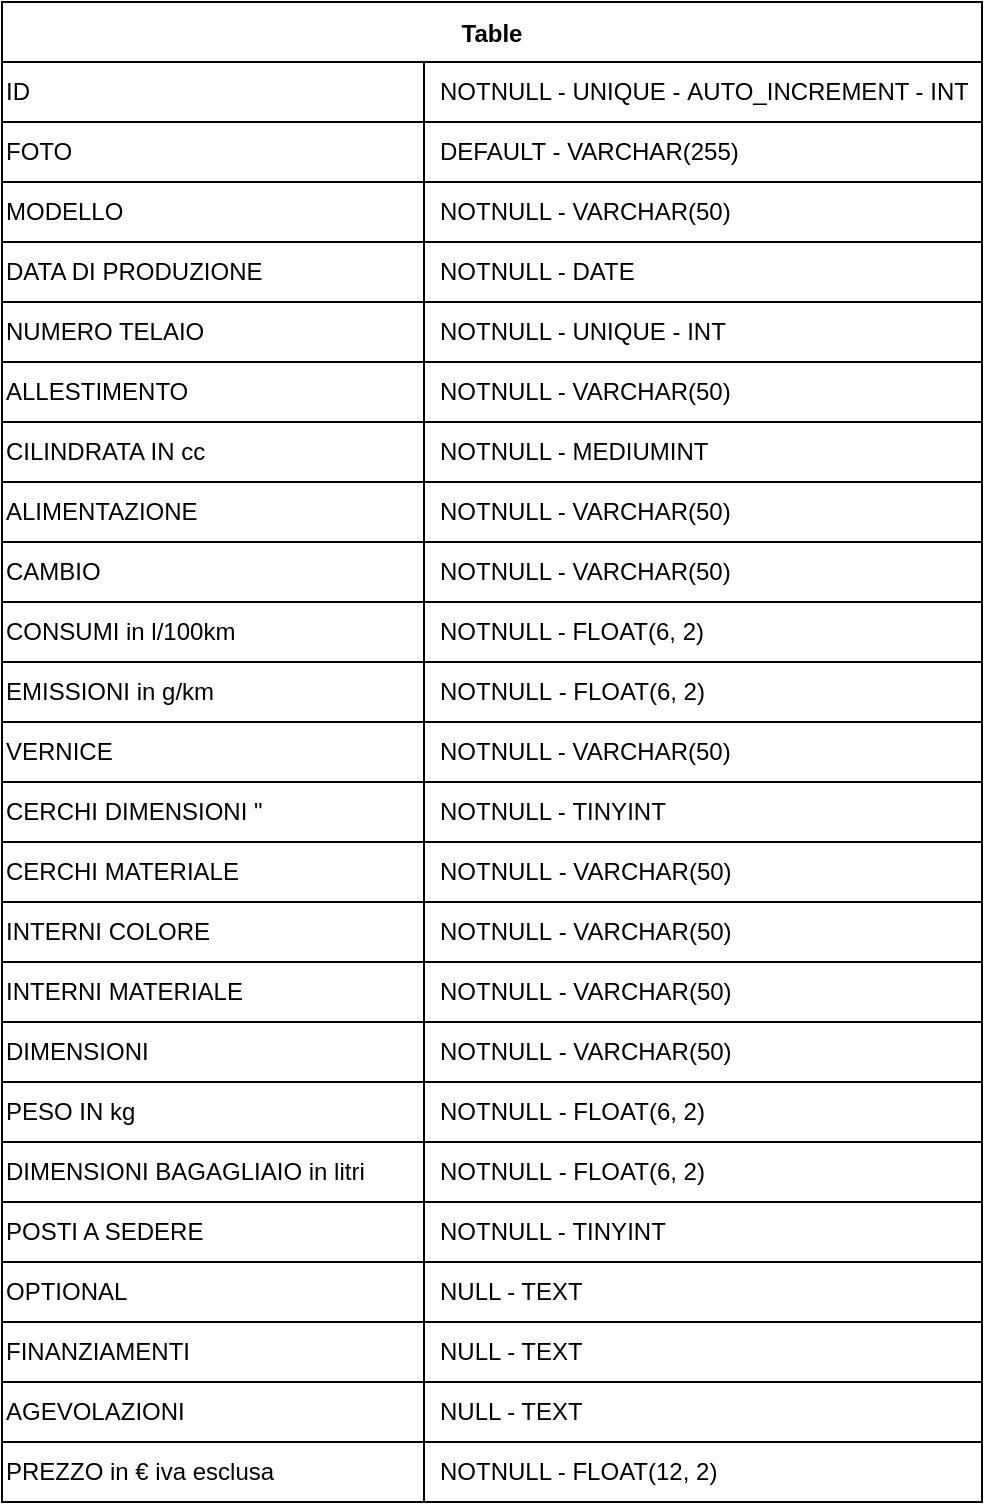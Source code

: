 <mxfile version="15.8.0" type="device"><diagram id="nkRzPwivoY5tgRGmEx8v" name="Page-1"><mxGraphModel dx="1038" dy="489" grid="1" gridSize="10" guides="1" tooltips="1" connect="1" arrows="1" fold="1" page="1" pageScale="1" pageWidth="827" pageHeight="1169" math="0" shadow="0"><root><mxCell id="0"/><mxCell id="1" parent="0"/><mxCell id="K5XcO-6JeSQdFcYTrOZC-151" value="Table" style="shape=table;startSize=30;container=1;collapsible=0;childLayout=tableLayout;fixedRows=1;rowLines=0;fontStyle=1;align=center;pointerEvents=1;labelBackgroundColor=#FFFFFF;" vertex="1" parent="1"><mxGeometry x="169" y="30" width="490" height="750" as="geometry"/></mxCell><mxCell id="K5XcO-6JeSQdFcYTrOZC-152" value="" style="shape=partialRectangle;html=1;whiteSpace=wrap;collapsible=0;dropTarget=0;pointerEvents=1;fillColor=none;top=0;left=0;bottom=1;right=0;points=[[0,0.5],[1,0.5]];portConstraint=eastwest;labelBackgroundColor=#FFFF99;" vertex="1" parent="K5XcO-6JeSQdFcYTrOZC-151"><mxGeometry y="30" width="490" height="30" as="geometry"/></mxCell><mxCell id="K5XcO-6JeSQdFcYTrOZC-153" value="ID" style="shape=partialRectangle;html=1;whiteSpace=wrap;connectable=0;fillColor=none;top=0;left=0;bottom=0;right=0;overflow=hidden;pointerEvents=1;labelBackgroundColor=#FFFFFF;align=left;" vertex="1" parent="K5XcO-6JeSQdFcYTrOZC-152"><mxGeometry width="211" height="30" as="geometry"><mxRectangle width="211" height="30" as="alternateBounds"/></mxGeometry></mxCell><mxCell id="K5XcO-6JeSQdFcYTrOZC-154" value="NOTNULL -&amp;nbsp;UNIQUE -&amp;nbsp;AUTO_INCREMENT - INT" style="shape=partialRectangle;html=1;whiteSpace=wrap;connectable=0;fillColor=none;top=0;left=0;bottom=0;right=0;align=left;spacingLeft=6;overflow=hidden;pointerEvents=1;labelBackgroundColor=#FFFFFF;" vertex="1" parent="K5XcO-6JeSQdFcYTrOZC-152"><mxGeometry x="211" width="279" height="30" as="geometry"><mxRectangle width="279" height="30" as="alternateBounds"/></mxGeometry></mxCell><mxCell id="K5XcO-6JeSQdFcYTrOZC-161" value="" style="shape=partialRectangle;html=1;whiteSpace=wrap;collapsible=0;dropTarget=0;pointerEvents=1;fillColor=none;top=0;left=0;bottom=1;right=0;points=[[0,0.5],[1,0.5]];portConstraint=eastwest;labelBackgroundColor=#FFFF99;" vertex="1" parent="K5XcO-6JeSQdFcYTrOZC-151"><mxGeometry y="60" width="490" height="30" as="geometry"/></mxCell><mxCell id="K5XcO-6JeSQdFcYTrOZC-162" value="FOTO" style="shape=partialRectangle;html=1;whiteSpace=wrap;connectable=0;fillColor=none;top=0;left=0;bottom=0;right=0;overflow=hidden;pointerEvents=1;labelBackgroundColor=#FFFFFF;align=left;" vertex="1" parent="K5XcO-6JeSQdFcYTrOZC-161"><mxGeometry width="211" height="30" as="geometry"><mxRectangle width="211" height="30" as="alternateBounds"/></mxGeometry></mxCell><mxCell id="K5XcO-6JeSQdFcYTrOZC-163" value="DEFAULT - VARCHAR(255)" style="shape=partialRectangle;html=1;whiteSpace=wrap;connectable=0;fillColor=none;top=0;left=0;bottom=0;right=0;align=left;spacingLeft=6;overflow=hidden;pointerEvents=1;labelBackgroundColor=#FFFFFF;" vertex="1" parent="K5XcO-6JeSQdFcYTrOZC-161"><mxGeometry x="211" width="279" height="30" as="geometry"><mxRectangle width="279" height="30" as="alternateBounds"/></mxGeometry></mxCell><mxCell id="K5XcO-6JeSQdFcYTrOZC-164" value="" style="shape=partialRectangle;html=1;whiteSpace=wrap;collapsible=0;dropTarget=0;pointerEvents=1;fillColor=none;top=0;left=0;bottom=1;right=0;points=[[0,0.5],[1,0.5]];portConstraint=eastwest;labelBackgroundColor=#FFFF99;" vertex="1" parent="K5XcO-6JeSQdFcYTrOZC-151"><mxGeometry y="90" width="490" height="30" as="geometry"/></mxCell><mxCell id="K5XcO-6JeSQdFcYTrOZC-165" value="MODELLO" style="shape=partialRectangle;html=1;whiteSpace=wrap;connectable=0;fillColor=none;top=0;left=0;bottom=0;right=0;overflow=hidden;pointerEvents=1;labelBackgroundColor=#FFFFFF;align=left;" vertex="1" parent="K5XcO-6JeSQdFcYTrOZC-164"><mxGeometry width="211" height="30" as="geometry"><mxRectangle width="211" height="30" as="alternateBounds"/></mxGeometry></mxCell><mxCell id="K5XcO-6JeSQdFcYTrOZC-166" value="NOTNULL -&amp;nbsp;VARCHAR(50)" style="shape=partialRectangle;html=1;whiteSpace=wrap;connectable=0;fillColor=none;top=0;left=0;bottom=0;right=0;align=left;spacingLeft=6;overflow=hidden;pointerEvents=1;labelBackgroundColor=#FFFFFF;" vertex="1" parent="K5XcO-6JeSQdFcYTrOZC-164"><mxGeometry x="211" width="279" height="30" as="geometry"><mxRectangle width="279" height="30" as="alternateBounds"/></mxGeometry></mxCell><mxCell id="K5XcO-6JeSQdFcYTrOZC-184" value="" style="shape=partialRectangle;html=1;whiteSpace=wrap;collapsible=0;dropTarget=0;pointerEvents=1;fillColor=none;top=0;left=0;bottom=1;right=0;points=[[0,0.5],[1,0.5]];portConstraint=eastwest;labelBackgroundColor=#FFFF99;" vertex="1" parent="K5XcO-6JeSQdFcYTrOZC-151"><mxGeometry y="120" width="490" height="30" as="geometry"/></mxCell><mxCell id="K5XcO-6JeSQdFcYTrOZC-185" value="DATA DI PRODUZIONE" style="shape=partialRectangle;html=1;whiteSpace=wrap;connectable=0;fillColor=none;top=0;left=0;bottom=0;right=0;overflow=hidden;pointerEvents=1;labelBackgroundColor=#FFFFFF;align=left;" vertex="1" parent="K5XcO-6JeSQdFcYTrOZC-184"><mxGeometry width="211" height="30" as="geometry"><mxRectangle width="211" height="30" as="alternateBounds"/></mxGeometry></mxCell><mxCell id="K5XcO-6JeSQdFcYTrOZC-186" value="NOTNULL -&amp;nbsp;DATE" style="shape=partialRectangle;html=1;whiteSpace=wrap;connectable=0;fillColor=none;top=0;left=0;bottom=0;right=0;align=left;spacingLeft=6;overflow=hidden;pointerEvents=1;labelBackgroundColor=#FFFFFF;" vertex="1" parent="K5XcO-6JeSQdFcYTrOZC-184"><mxGeometry x="211" width="279" height="30" as="geometry"><mxRectangle width="279" height="30" as="alternateBounds"/></mxGeometry></mxCell><mxCell id="K5XcO-6JeSQdFcYTrOZC-187" value="" style="shape=partialRectangle;html=1;whiteSpace=wrap;collapsible=0;dropTarget=0;pointerEvents=1;fillColor=none;top=0;left=0;bottom=1;right=0;points=[[0,0.5],[1,0.5]];portConstraint=eastwest;labelBackgroundColor=#FFFF99;" vertex="1" parent="K5XcO-6JeSQdFcYTrOZC-151"><mxGeometry y="150" width="490" height="30" as="geometry"/></mxCell><mxCell id="K5XcO-6JeSQdFcYTrOZC-188" value="NUMERO TELAIO" style="shape=partialRectangle;html=1;whiteSpace=wrap;connectable=0;fillColor=none;top=0;left=0;bottom=0;right=0;overflow=hidden;pointerEvents=1;labelBackgroundColor=#FFFFFF;align=left;" vertex="1" parent="K5XcO-6JeSQdFcYTrOZC-187"><mxGeometry width="211" height="30" as="geometry"><mxRectangle width="211" height="30" as="alternateBounds"/></mxGeometry></mxCell><mxCell id="K5XcO-6JeSQdFcYTrOZC-189" value="NOTNULL -&amp;nbsp;UNIQUE - INT" style="shape=partialRectangle;html=1;whiteSpace=wrap;connectable=0;fillColor=none;top=0;left=0;bottom=0;right=0;align=left;spacingLeft=6;overflow=hidden;pointerEvents=1;labelBackgroundColor=#FFFFFF;" vertex="1" parent="K5XcO-6JeSQdFcYTrOZC-187"><mxGeometry x="211" width="279" height="30" as="geometry"><mxRectangle width="279" height="30" as="alternateBounds"/></mxGeometry></mxCell><mxCell id="K5XcO-6JeSQdFcYTrOZC-190" value="" style="shape=partialRectangle;html=1;whiteSpace=wrap;collapsible=0;dropTarget=0;pointerEvents=1;fillColor=none;top=0;left=0;bottom=1;right=0;points=[[0,0.5],[1,0.5]];portConstraint=eastwest;labelBackgroundColor=#FFFF99;" vertex="1" parent="K5XcO-6JeSQdFcYTrOZC-151"><mxGeometry y="180" width="490" height="30" as="geometry"/></mxCell><mxCell id="K5XcO-6JeSQdFcYTrOZC-191" value="ALLESTIMENTO" style="shape=partialRectangle;html=1;whiteSpace=wrap;connectable=0;fillColor=none;top=0;left=0;bottom=0;right=0;overflow=hidden;pointerEvents=1;labelBackgroundColor=#FFFFFF;align=left;" vertex="1" parent="K5XcO-6JeSQdFcYTrOZC-190"><mxGeometry width="211" height="30" as="geometry"><mxRectangle width="211" height="30" as="alternateBounds"/></mxGeometry></mxCell><mxCell id="K5XcO-6JeSQdFcYTrOZC-192" value="NOTNULL - VARCHAR(50)" style="shape=partialRectangle;html=1;whiteSpace=wrap;connectable=0;fillColor=none;top=0;left=0;bottom=0;right=0;align=left;spacingLeft=6;overflow=hidden;pointerEvents=1;labelBackgroundColor=#FFFFFF;" vertex="1" parent="K5XcO-6JeSQdFcYTrOZC-190"><mxGeometry x="211" width="279" height="30" as="geometry"><mxRectangle width="279" height="30" as="alternateBounds"/></mxGeometry></mxCell><mxCell id="K5XcO-6JeSQdFcYTrOZC-193" value="" style="shape=partialRectangle;html=1;whiteSpace=wrap;collapsible=0;dropTarget=0;pointerEvents=1;fillColor=none;top=0;left=0;bottom=1;right=0;points=[[0,0.5],[1,0.5]];portConstraint=eastwest;labelBackgroundColor=#FFFF99;" vertex="1" parent="K5XcO-6JeSQdFcYTrOZC-151"><mxGeometry y="210" width="490" height="30" as="geometry"/></mxCell><mxCell id="K5XcO-6JeSQdFcYTrOZC-194" value="CILINDRATA IN cc" style="shape=partialRectangle;html=1;whiteSpace=wrap;connectable=0;fillColor=none;top=0;left=0;bottom=0;right=0;overflow=hidden;pointerEvents=1;labelBackgroundColor=#FFFFFF;align=left;" vertex="1" parent="K5XcO-6JeSQdFcYTrOZC-193"><mxGeometry width="211" height="30" as="geometry"><mxRectangle width="211" height="30" as="alternateBounds"/></mxGeometry></mxCell><mxCell id="K5XcO-6JeSQdFcYTrOZC-195" value="NOTNULL - MEDIUMINT" style="shape=partialRectangle;html=1;whiteSpace=wrap;connectable=0;fillColor=none;top=0;left=0;bottom=0;right=0;align=left;spacingLeft=6;overflow=hidden;pointerEvents=1;labelBackgroundColor=#FFFFFF;" vertex="1" parent="K5XcO-6JeSQdFcYTrOZC-193"><mxGeometry x="211" width="279" height="30" as="geometry"><mxRectangle width="279" height="30" as="alternateBounds"/></mxGeometry></mxCell><mxCell id="K5XcO-6JeSQdFcYTrOZC-202" value="" style="shape=partialRectangle;html=1;whiteSpace=wrap;collapsible=0;dropTarget=0;pointerEvents=1;fillColor=none;top=0;left=0;bottom=1;right=0;points=[[0,0.5],[1,0.5]];portConstraint=eastwest;labelBackgroundColor=#FFFF99;" vertex="1" parent="K5XcO-6JeSQdFcYTrOZC-151"><mxGeometry y="240" width="490" height="30" as="geometry"/></mxCell><mxCell id="K5XcO-6JeSQdFcYTrOZC-203" value="ALIMENTAZIONE" style="shape=partialRectangle;html=1;whiteSpace=wrap;connectable=0;fillColor=none;top=0;left=0;bottom=0;right=0;overflow=hidden;pointerEvents=1;labelBackgroundColor=#FFFFFF;align=left;" vertex="1" parent="K5XcO-6JeSQdFcYTrOZC-202"><mxGeometry width="211" height="30" as="geometry"><mxRectangle width="211" height="30" as="alternateBounds"/></mxGeometry></mxCell><mxCell id="K5XcO-6JeSQdFcYTrOZC-204" value="NOTNULL - VARCHAR(50)" style="shape=partialRectangle;html=1;whiteSpace=wrap;connectable=0;fillColor=none;top=0;left=0;bottom=0;right=0;align=left;spacingLeft=6;overflow=hidden;pointerEvents=1;labelBackgroundColor=#FFFFFF;" vertex="1" parent="K5XcO-6JeSQdFcYTrOZC-202"><mxGeometry x="211" width="279" height="30" as="geometry"><mxRectangle width="279" height="30" as="alternateBounds"/></mxGeometry></mxCell><mxCell id="K5XcO-6JeSQdFcYTrOZC-264" value="" style="shape=partialRectangle;html=1;whiteSpace=wrap;collapsible=0;dropTarget=0;pointerEvents=1;fillColor=none;top=0;left=0;bottom=1;right=0;points=[[0,0.5],[1,0.5]];portConstraint=eastwest;labelBackgroundColor=#FFFF99;" vertex="1" parent="K5XcO-6JeSQdFcYTrOZC-151"><mxGeometry y="270" width="490" height="30" as="geometry"/></mxCell><mxCell id="K5XcO-6JeSQdFcYTrOZC-265" value="CAMBIO" style="shape=partialRectangle;html=1;whiteSpace=wrap;connectable=0;fillColor=none;top=0;left=0;bottom=0;right=0;overflow=hidden;pointerEvents=1;labelBackgroundColor=#FFFFFF;align=left;" vertex="1" parent="K5XcO-6JeSQdFcYTrOZC-264"><mxGeometry width="211" height="30" as="geometry"><mxRectangle width="211" height="30" as="alternateBounds"/></mxGeometry></mxCell><mxCell id="K5XcO-6JeSQdFcYTrOZC-266" value="NOTNULL - VARCHAR(50)" style="shape=partialRectangle;html=1;whiteSpace=wrap;connectable=0;fillColor=none;top=0;left=0;bottom=0;right=0;align=left;spacingLeft=6;overflow=hidden;pointerEvents=1;labelBackgroundColor=#FFFFFF;" vertex="1" parent="K5XcO-6JeSQdFcYTrOZC-264"><mxGeometry x="211" width="279" height="30" as="geometry"><mxRectangle width="279" height="30" as="alternateBounds"/></mxGeometry></mxCell><mxCell id="K5XcO-6JeSQdFcYTrOZC-205" value="" style="shape=partialRectangle;html=1;whiteSpace=wrap;collapsible=0;dropTarget=0;pointerEvents=1;fillColor=none;top=0;left=0;bottom=1;right=0;points=[[0,0.5],[1,0.5]];portConstraint=eastwest;labelBackgroundColor=#FFFF99;" vertex="1" parent="K5XcO-6JeSQdFcYTrOZC-151"><mxGeometry y="300" width="490" height="30" as="geometry"/></mxCell><mxCell id="K5XcO-6JeSQdFcYTrOZC-206" value="CONSUMI in l/100km" style="shape=partialRectangle;html=1;whiteSpace=wrap;connectable=0;fillColor=none;top=0;left=0;bottom=0;right=0;overflow=hidden;pointerEvents=1;labelBackgroundColor=#FFFFFF;align=left;" vertex="1" parent="K5XcO-6JeSQdFcYTrOZC-205"><mxGeometry width="211" height="30" as="geometry"><mxRectangle width="211" height="30" as="alternateBounds"/></mxGeometry></mxCell><mxCell id="K5XcO-6JeSQdFcYTrOZC-207" value="NOTNULL - FLOAT(6, 2)" style="shape=partialRectangle;html=1;whiteSpace=wrap;connectable=0;fillColor=none;top=0;left=0;bottom=0;right=0;align=left;spacingLeft=6;overflow=hidden;pointerEvents=1;labelBackgroundColor=#FFFFFF;" vertex="1" parent="K5XcO-6JeSQdFcYTrOZC-205"><mxGeometry x="211" width="279" height="30" as="geometry"><mxRectangle width="279" height="30" as="alternateBounds"/></mxGeometry></mxCell><mxCell id="K5XcO-6JeSQdFcYTrOZC-208" value="" style="shape=partialRectangle;html=1;whiteSpace=wrap;collapsible=0;dropTarget=0;pointerEvents=1;fillColor=none;top=0;left=0;bottom=1;right=0;points=[[0,0.5],[1,0.5]];portConstraint=eastwest;labelBackgroundColor=#FFFF99;" vertex="1" parent="K5XcO-6JeSQdFcYTrOZC-151"><mxGeometry y="330" width="490" height="30" as="geometry"/></mxCell><mxCell id="K5XcO-6JeSQdFcYTrOZC-209" value="EMISSIONI in g/km" style="shape=partialRectangle;html=1;whiteSpace=wrap;connectable=0;fillColor=none;top=0;left=0;bottom=0;right=0;overflow=hidden;pointerEvents=1;labelBackgroundColor=#FFFFFF;align=left;" vertex="1" parent="K5XcO-6JeSQdFcYTrOZC-208"><mxGeometry width="211" height="30" as="geometry"><mxRectangle width="211" height="30" as="alternateBounds"/></mxGeometry></mxCell><mxCell id="K5XcO-6JeSQdFcYTrOZC-210" value="NOTNULL&amp;nbsp;- FLOAT(6, 2)" style="shape=partialRectangle;html=1;whiteSpace=wrap;connectable=0;fillColor=none;top=0;left=0;bottom=0;right=0;align=left;spacingLeft=6;overflow=hidden;pointerEvents=1;labelBackgroundColor=#FFFFFF;" vertex="1" parent="K5XcO-6JeSQdFcYTrOZC-208"><mxGeometry x="211" width="279" height="30" as="geometry"><mxRectangle width="279" height="30" as="alternateBounds"/></mxGeometry></mxCell><mxCell id="K5XcO-6JeSQdFcYTrOZC-211" value="" style="shape=partialRectangle;html=1;whiteSpace=wrap;collapsible=0;dropTarget=0;pointerEvents=1;fillColor=none;top=0;left=0;bottom=1;right=0;points=[[0,0.5],[1,0.5]];portConstraint=eastwest;labelBackgroundColor=#FFFF99;" vertex="1" parent="K5XcO-6JeSQdFcYTrOZC-151"><mxGeometry y="360" width="490" height="30" as="geometry"/></mxCell><mxCell id="K5XcO-6JeSQdFcYTrOZC-212" value="VERNICE" style="shape=partialRectangle;html=1;whiteSpace=wrap;connectable=0;fillColor=none;top=0;left=0;bottom=0;right=0;overflow=hidden;pointerEvents=1;labelBackgroundColor=#FFFFFF;align=left;" vertex="1" parent="K5XcO-6JeSQdFcYTrOZC-211"><mxGeometry width="211" height="30" as="geometry"><mxRectangle width="211" height="30" as="alternateBounds"/></mxGeometry></mxCell><mxCell id="K5XcO-6JeSQdFcYTrOZC-213" value="NOTNULL - VARCHAR(50)" style="shape=partialRectangle;html=1;whiteSpace=wrap;connectable=0;fillColor=none;top=0;left=0;bottom=0;right=0;align=left;spacingLeft=6;overflow=hidden;pointerEvents=1;labelBackgroundColor=#FFFFFF;" vertex="1" parent="K5XcO-6JeSQdFcYTrOZC-211"><mxGeometry x="211" width="279" height="30" as="geometry"><mxRectangle width="279" height="30" as="alternateBounds"/></mxGeometry></mxCell><mxCell id="K5XcO-6JeSQdFcYTrOZC-214" value="" style="shape=partialRectangle;html=1;whiteSpace=wrap;collapsible=0;dropTarget=0;pointerEvents=1;fillColor=none;top=0;left=0;bottom=1;right=0;points=[[0,0.5],[1,0.5]];portConstraint=eastwest;labelBackgroundColor=#FFFF99;" vertex="1" parent="K5XcO-6JeSQdFcYTrOZC-151"><mxGeometry y="390" width="490" height="30" as="geometry"/></mxCell><mxCell id="K5XcO-6JeSQdFcYTrOZC-215" value="CERCHI DIMENSIONI &quot;" style="shape=partialRectangle;html=1;whiteSpace=wrap;connectable=0;fillColor=none;top=0;left=0;bottom=0;right=0;overflow=hidden;pointerEvents=1;labelBackgroundColor=#FFFFFF;align=left;" vertex="1" parent="K5XcO-6JeSQdFcYTrOZC-214"><mxGeometry width="211" height="30" as="geometry"><mxRectangle width="211" height="30" as="alternateBounds"/></mxGeometry></mxCell><mxCell id="K5XcO-6JeSQdFcYTrOZC-216" value="NOTNULL -&amp;nbsp;TINYINT" style="shape=partialRectangle;html=1;whiteSpace=wrap;connectable=0;fillColor=none;top=0;left=0;bottom=0;right=0;align=left;spacingLeft=6;overflow=hidden;pointerEvents=1;labelBackgroundColor=#FFFFFF;" vertex="1" parent="K5XcO-6JeSQdFcYTrOZC-214"><mxGeometry x="211" width="279" height="30" as="geometry"><mxRectangle width="279" height="30" as="alternateBounds"/></mxGeometry></mxCell><mxCell id="K5XcO-6JeSQdFcYTrOZC-351" value="" style="shape=partialRectangle;html=1;whiteSpace=wrap;collapsible=0;dropTarget=0;pointerEvents=1;fillColor=none;top=0;left=0;bottom=1;right=0;points=[[0,0.5],[1,0.5]];portConstraint=eastwest;labelBackgroundColor=#FFFF99;" vertex="1" parent="K5XcO-6JeSQdFcYTrOZC-151"><mxGeometry y="420" width="490" height="30" as="geometry"/></mxCell><mxCell id="K5XcO-6JeSQdFcYTrOZC-352" value="CERCHI MATERIALE" style="shape=partialRectangle;html=1;whiteSpace=wrap;connectable=0;fillColor=none;top=0;left=0;bottom=0;right=0;overflow=hidden;pointerEvents=1;labelBackgroundColor=#FFFFFF;align=left;" vertex="1" parent="K5XcO-6JeSQdFcYTrOZC-351"><mxGeometry width="211" height="30" as="geometry"><mxRectangle width="211" height="30" as="alternateBounds"/></mxGeometry></mxCell><mxCell id="K5XcO-6JeSQdFcYTrOZC-353" value="NOTNULL&amp;nbsp;- VARCHAR(50)" style="shape=partialRectangle;html=1;whiteSpace=wrap;connectable=0;fillColor=none;top=0;left=0;bottom=0;right=0;align=left;spacingLeft=6;overflow=hidden;pointerEvents=1;labelBackgroundColor=#FFFFFF;" vertex="1" parent="K5XcO-6JeSQdFcYTrOZC-351"><mxGeometry x="211" width="279" height="30" as="geometry"><mxRectangle width="279" height="30" as="alternateBounds"/></mxGeometry></mxCell><mxCell id="K5XcO-6JeSQdFcYTrOZC-217" value="" style="shape=partialRectangle;html=1;whiteSpace=wrap;collapsible=0;dropTarget=0;pointerEvents=1;fillColor=none;top=0;left=0;bottom=1;right=0;points=[[0,0.5],[1,0.5]];portConstraint=eastwest;labelBackgroundColor=#FFFF99;" vertex="1" parent="K5XcO-6JeSQdFcYTrOZC-151"><mxGeometry y="450" width="490" height="30" as="geometry"/></mxCell><mxCell id="K5XcO-6JeSQdFcYTrOZC-218" value="INTERNI COLORE" style="shape=partialRectangle;html=1;whiteSpace=wrap;connectable=0;fillColor=none;top=0;left=0;bottom=0;right=0;overflow=hidden;pointerEvents=1;labelBackgroundColor=#FFFFFF;align=left;" vertex="1" parent="K5XcO-6JeSQdFcYTrOZC-217"><mxGeometry width="211" height="30" as="geometry"><mxRectangle width="211" height="30" as="alternateBounds"/></mxGeometry></mxCell><mxCell id="K5XcO-6JeSQdFcYTrOZC-219" value="NOTNULL&amp;nbsp;- VARCHAR(50)" style="shape=partialRectangle;html=1;whiteSpace=wrap;connectable=0;fillColor=none;top=0;left=0;bottom=0;right=0;align=left;spacingLeft=6;overflow=hidden;pointerEvents=1;labelBackgroundColor=#FFFFFF;" vertex="1" parent="K5XcO-6JeSQdFcYTrOZC-217"><mxGeometry x="211" width="279" height="30" as="geometry"><mxRectangle width="279" height="30" as="alternateBounds"/></mxGeometry></mxCell><mxCell id="K5XcO-6JeSQdFcYTrOZC-220" value="" style="shape=partialRectangle;html=1;whiteSpace=wrap;collapsible=0;dropTarget=0;pointerEvents=1;fillColor=none;top=0;left=0;bottom=1;right=0;points=[[0,0.5],[1,0.5]];portConstraint=eastwest;labelBackgroundColor=#FFFF99;" vertex="1" parent="K5XcO-6JeSQdFcYTrOZC-151"><mxGeometry y="480" width="490" height="30" as="geometry"/></mxCell><mxCell id="K5XcO-6JeSQdFcYTrOZC-221" value="INTERNI MATERIALE" style="shape=partialRectangle;html=1;whiteSpace=wrap;connectable=0;fillColor=none;top=0;left=0;bottom=0;right=0;overflow=hidden;pointerEvents=1;labelBackgroundColor=#FFFFFF;align=left;" vertex="1" parent="K5XcO-6JeSQdFcYTrOZC-220"><mxGeometry width="211" height="30" as="geometry"><mxRectangle width="211" height="30" as="alternateBounds"/></mxGeometry></mxCell><mxCell id="K5XcO-6JeSQdFcYTrOZC-222" value="NOTNULL&amp;nbsp;- VARCHAR(50)" style="shape=partialRectangle;html=1;whiteSpace=wrap;connectable=0;fillColor=none;top=0;left=0;bottom=0;right=0;align=left;spacingLeft=6;overflow=hidden;pointerEvents=1;labelBackgroundColor=#FFFFFF;" vertex="1" parent="K5XcO-6JeSQdFcYTrOZC-220"><mxGeometry x="211" width="279" height="30" as="geometry"><mxRectangle width="279" height="30" as="alternateBounds"/></mxGeometry></mxCell><mxCell id="K5XcO-6JeSQdFcYTrOZC-223" value="" style="shape=partialRectangle;html=1;whiteSpace=wrap;collapsible=0;dropTarget=0;pointerEvents=1;fillColor=none;top=0;left=0;bottom=1;right=0;points=[[0,0.5],[1,0.5]];portConstraint=eastwest;labelBackgroundColor=#FFFF99;" vertex="1" parent="K5XcO-6JeSQdFcYTrOZC-151"><mxGeometry y="510" width="490" height="30" as="geometry"/></mxCell><mxCell id="K5XcO-6JeSQdFcYTrOZC-224" value="DIMENSIONI" style="shape=partialRectangle;html=1;whiteSpace=wrap;connectable=0;fillColor=none;top=0;left=0;bottom=0;right=0;overflow=hidden;pointerEvents=1;labelBackgroundColor=#FFFFFF;align=left;" vertex="1" parent="K5XcO-6JeSQdFcYTrOZC-223"><mxGeometry width="211" height="30" as="geometry"><mxRectangle width="211" height="30" as="alternateBounds"/></mxGeometry></mxCell><mxCell id="K5XcO-6JeSQdFcYTrOZC-225" value="NOTNULL&amp;nbsp;- VARCHAR(50)" style="shape=partialRectangle;html=1;whiteSpace=wrap;connectable=0;fillColor=none;top=0;left=0;bottom=0;right=0;align=left;spacingLeft=6;overflow=hidden;pointerEvents=1;labelBackgroundColor=#FFFFFF;" vertex="1" parent="K5XcO-6JeSQdFcYTrOZC-223"><mxGeometry x="211" width="279" height="30" as="geometry"><mxRectangle width="279" height="30" as="alternateBounds"/></mxGeometry></mxCell><mxCell id="K5XcO-6JeSQdFcYTrOZC-226" value="" style="shape=partialRectangle;html=1;whiteSpace=wrap;collapsible=0;dropTarget=0;pointerEvents=1;fillColor=none;top=0;left=0;bottom=1;right=0;points=[[0,0.5],[1,0.5]];portConstraint=eastwest;labelBackgroundColor=#FFFF99;" vertex="1" parent="K5XcO-6JeSQdFcYTrOZC-151"><mxGeometry y="540" width="490" height="30" as="geometry"/></mxCell><mxCell id="K5XcO-6JeSQdFcYTrOZC-227" value="PESO IN kg" style="shape=partialRectangle;html=1;whiteSpace=wrap;connectable=0;fillColor=none;top=0;left=0;bottom=0;right=0;overflow=hidden;pointerEvents=1;labelBackgroundColor=#FFFFFF;align=left;" vertex="1" parent="K5XcO-6JeSQdFcYTrOZC-226"><mxGeometry width="211" height="30" as="geometry"><mxRectangle width="211" height="30" as="alternateBounds"/></mxGeometry></mxCell><mxCell id="K5XcO-6JeSQdFcYTrOZC-228" value="NOTNULL&amp;nbsp;- FLOAT(6, 2)" style="shape=partialRectangle;html=1;whiteSpace=wrap;connectable=0;fillColor=none;top=0;left=0;bottom=0;right=0;align=left;spacingLeft=6;overflow=hidden;pointerEvents=1;labelBackgroundColor=#FFFFFF;" vertex="1" parent="K5XcO-6JeSQdFcYTrOZC-226"><mxGeometry x="211" width="279" height="30" as="geometry"><mxRectangle width="279" height="30" as="alternateBounds"/></mxGeometry></mxCell><mxCell id="K5XcO-6JeSQdFcYTrOZC-229" value="" style="shape=partialRectangle;html=1;whiteSpace=wrap;collapsible=0;dropTarget=0;pointerEvents=1;fillColor=none;top=0;left=0;bottom=1;right=0;points=[[0,0.5],[1,0.5]];portConstraint=eastwest;labelBackgroundColor=#FFFF99;" vertex="1" parent="K5XcO-6JeSQdFcYTrOZC-151"><mxGeometry y="570" width="490" height="30" as="geometry"/></mxCell><mxCell id="K5XcO-6JeSQdFcYTrOZC-230" value="DIMENSIONI BAGAGLIAIO in litri" style="shape=partialRectangle;html=1;whiteSpace=wrap;connectable=0;fillColor=none;top=0;left=0;bottom=0;right=0;overflow=hidden;pointerEvents=1;labelBackgroundColor=#FFFFFF;align=left;" vertex="1" parent="K5XcO-6JeSQdFcYTrOZC-229"><mxGeometry width="211" height="30" as="geometry"><mxRectangle width="211" height="30" as="alternateBounds"/></mxGeometry></mxCell><mxCell id="K5XcO-6JeSQdFcYTrOZC-231" value="NOTNULL&amp;nbsp;- FLOAT(6, 2)" style="shape=partialRectangle;html=1;whiteSpace=wrap;connectable=0;fillColor=none;top=0;left=0;bottom=0;right=0;align=left;spacingLeft=6;overflow=hidden;pointerEvents=1;labelBackgroundColor=#FFFFFF;" vertex="1" parent="K5XcO-6JeSQdFcYTrOZC-229"><mxGeometry x="211" width="279" height="30" as="geometry"><mxRectangle width="279" height="30" as="alternateBounds"/></mxGeometry></mxCell><mxCell id="K5XcO-6JeSQdFcYTrOZC-232" value="" style="shape=partialRectangle;html=1;whiteSpace=wrap;collapsible=0;dropTarget=0;pointerEvents=1;fillColor=none;top=0;left=0;bottom=1;right=0;points=[[0,0.5],[1,0.5]];portConstraint=eastwest;labelBackgroundColor=#FFFF99;" vertex="1" parent="K5XcO-6JeSQdFcYTrOZC-151"><mxGeometry y="600" width="490" height="30" as="geometry"/></mxCell><mxCell id="K5XcO-6JeSQdFcYTrOZC-233" value="POSTI A SEDERE" style="shape=partialRectangle;html=1;whiteSpace=wrap;connectable=0;fillColor=none;top=0;left=0;bottom=0;right=0;overflow=hidden;pointerEvents=1;labelBackgroundColor=#FFFFFF;align=left;" vertex="1" parent="K5XcO-6JeSQdFcYTrOZC-232"><mxGeometry width="211" height="30" as="geometry"><mxRectangle width="211" height="30" as="alternateBounds"/></mxGeometry></mxCell><mxCell id="K5XcO-6JeSQdFcYTrOZC-234" value="NOTNULL -&amp;nbsp;TINYINT" style="shape=partialRectangle;html=1;whiteSpace=wrap;connectable=0;fillColor=none;top=0;left=0;bottom=0;right=0;align=left;spacingLeft=6;overflow=hidden;pointerEvents=1;labelBackgroundColor=#FFFFFF;" vertex="1" parent="K5XcO-6JeSQdFcYTrOZC-232"><mxGeometry x="211" width="279" height="30" as="geometry"><mxRectangle width="279" height="30" as="alternateBounds"/></mxGeometry></mxCell><mxCell id="K5XcO-6JeSQdFcYTrOZC-235" value="" style="shape=partialRectangle;html=1;whiteSpace=wrap;collapsible=0;dropTarget=0;pointerEvents=1;fillColor=none;top=0;left=0;bottom=1;right=0;points=[[0,0.5],[1,0.5]];portConstraint=eastwest;labelBackgroundColor=#FFFF99;" vertex="1" parent="K5XcO-6JeSQdFcYTrOZC-151"><mxGeometry y="630" width="490" height="30" as="geometry"/></mxCell><mxCell id="K5XcO-6JeSQdFcYTrOZC-236" value="OPTIONAL" style="shape=partialRectangle;html=1;whiteSpace=wrap;connectable=0;fillColor=none;top=0;left=0;bottom=0;right=0;overflow=hidden;pointerEvents=1;labelBackgroundColor=#FFFFFF;align=left;" vertex="1" parent="K5XcO-6JeSQdFcYTrOZC-235"><mxGeometry width="211" height="30" as="geometry"><mxRectangle width="211" height="30" as="alternateBounds"/></mxGeometry></mxCell><mxCell id="K5XcO-6JeSQdFcYTrOZC-237" value="NULL - TEXT" style="shape=partialRectangle;html=1;whiteSpace=wrap;connectable=0;fillColor=none;top=0;left=0;bottom=0;right=0;align=left;spacingLeft=6;overflow=hidden;pointerEvents=1;labelBackgroundColor=#FFFFFF;" vertex="1" parent="K5XcO-6JeSQdFcYTrOZC-235"><mxGeometry x="211" width="279" height="30" as="geometry"><mxRectangle width="279" height="30" as="alternateBounds"/></mxGeometry></mxCell><mxCell id="K5XcO-6JeSQdFcYTrOZC-238" value="" style="shape=partialRectangle;html=1;whiteSpace=wrap;collapsible=0;dropTarget=0;pointerEvents=1;fillColor=none;top=0;left=0;bottom=1;right=0;points=[[0,0.5],[1,0.5]];portConstraint=eastwest;labelBackgroundColor=#FFFF99;" vertex="1" parent="K5XcO-6JeSQdFcYTrOZC-151"><mxGeometry y="660" width="490" height="30" as="geometry"/></mxCell><mxCell id="K5XcO-6JeSQdFcYTrOZC-239" value="FINANZIAMENTI" style="shape=partialRectangle;html=1;whiteSpace=wrap;connectable=0;fillColor=none;top=0;left=0;bottom=0;right=0;overflow=hidden;pointerEvents=1;labelBackgroundColor=#FFFFFF;align=left;" vertex="1" parent="K5XcO-6JeSQdFcYTrOZC-238"><mxGeometry width="211" height="30" as="geometry"><mxRectangle width="211" height="30" as="alternateBounds"/></mxGeometry></mxCell><mxCell id="K5XcO-6JeSQdFcYTrOZC-240" value="NULL - TEXT" style="shape=partialRectangle;html=1;whiteSpace=wrap;connectable=0;fillColor=none;top=0;left=0;bottom=0;right=0;align=left;spacingLeft=6;overflow=hidden;pointerEvents=1;labelBackgroundColor=#FFFFFF;" vertex="1" parent="K5XcO-6JeSQdFcYTrOZC-238"><mxGeometry x="211" width="279" height="30" as="geometry"><mxRectangle width="279" height="30" as="alternateBounds"/></mxGeometry></mxCell><mxCell id="K5XcO-6JeSQdFcYTrOZC-241" value="" style="shape=partialRectangle;html=1;whiteSpace=wrap;collapsible=0;dropTarget=0;pointerEvents=1;fillColor=none;top=0;left=0;bottom=1;right=0;points=[[0,0.5],[1,0.5]];portConstraint=eastwest;labelBackgroundColor=#FFFF99;" vertex="1" parent="K5XcO-6JeSQdFcYTrOZC-151"><mxGeometry y="690" width="490" height="30" as="geometry"/></mxCell><mxCell id="K5XcO-6JeSQdFcYTrOZC-242" value="AGEVOLAZIONI" style="shape=partialRectangle;html=1;whiteSpace=wrap;connectable=0;fillColor=none;top=0;left=0;bottom=0;right=0;overflow=hidden;pointerEvents=1;labelBackgroundColor=#FFFFFF;align=left;" vertex="1" parent="K5XcO-6JeSQdFcYTrOZC-241"><mxGeometry width="211" height="30" as="geometry"><mxRectangle width="211" height="30" as="alternateBounds"/></mxGeometry></mxCell><mxCell id="K5XcO-6JeSQdFcYTrOZC-243" value="NULL - TEXT" style="shape=partialRectangle;html=1;whiteSpace=wrap;connectable=0;fillColor=none;top=0;left=0;bottom=0;right=0;align=left;spacingLeft=6;overflow=hidden;pointerEvents=1;labelBackgroundColor=#FFFFFF;" vertex="1" parent="K5XcO-6JeSQdFcYTrOZC-241"><mxGeometry x="211" width="279" height="30" as="geometry"><mxRectangle width="279" height="30" as="alternateBounds"/></mxGeometry></mxCell><mxCell id="K5XcO-6JeSQdFcYTrOZC-259" value="" style="shape=partialRectangle;html=1;whiteSpace=wrap;collapsible=0;dropTarget=0;pointerEvents=1;fillColor=none;top=0;left=0;bottom=1;right=0;points=[[0,0.5],[1,0.5]];portConstraint=eastwest;labelBackgroundColor=#FFFF99;" vertex="1" parent="K5XcO-6JeSQdFcYTrOZC-151"><mxGeometry y="720" width="490" height="30" as="geometry"/></mxCell><mxCell id="K5XcO-6JeSQdFcYTrOZC-260" value="PREZZO in € iva esclusa" style="shape=partialRectangle;html=1;whiteSpace=wrap;connectable=0;fillColor=none;top=0;left=0;bottom=0;right=0;overflow=hidden;pointerEvents=1;labelBackgroundColor=#FFFFFF;align=left;" vertex="1" parent="K5XcO-6JeSQdFcYTrOZC-259"><mxGeometry width="211" height="30" as="geometry"><mxRectangle width="211" height="30" as="alternateBounds"/></mxGeometry></mxCell><mxCell id="K5XcO-6JeSQdFcYTrOZC-261" value="NOTNULL - FLOAT(12, 2)" style="shape=partialRectangle;html=1;whiteSpace=wrap;connectable=0;fillColor=none;top=0;left=0;bottom=0;right=0;align=left;spacingLeft=6;overflow=hidden;pointerEvents=1;labelBackgroundColor=#FFFFFF;" vertex="1" parent="K5XcO-6JeSQdFcYTrOZC-259"><mxGeometry x="211" width="279" height="30" as="geometry"><mxRectangle width="279" height="30" as="alternateBounds"/></mxGeometry></mxCell></root></mxGraphModel></diagram></mxfile>